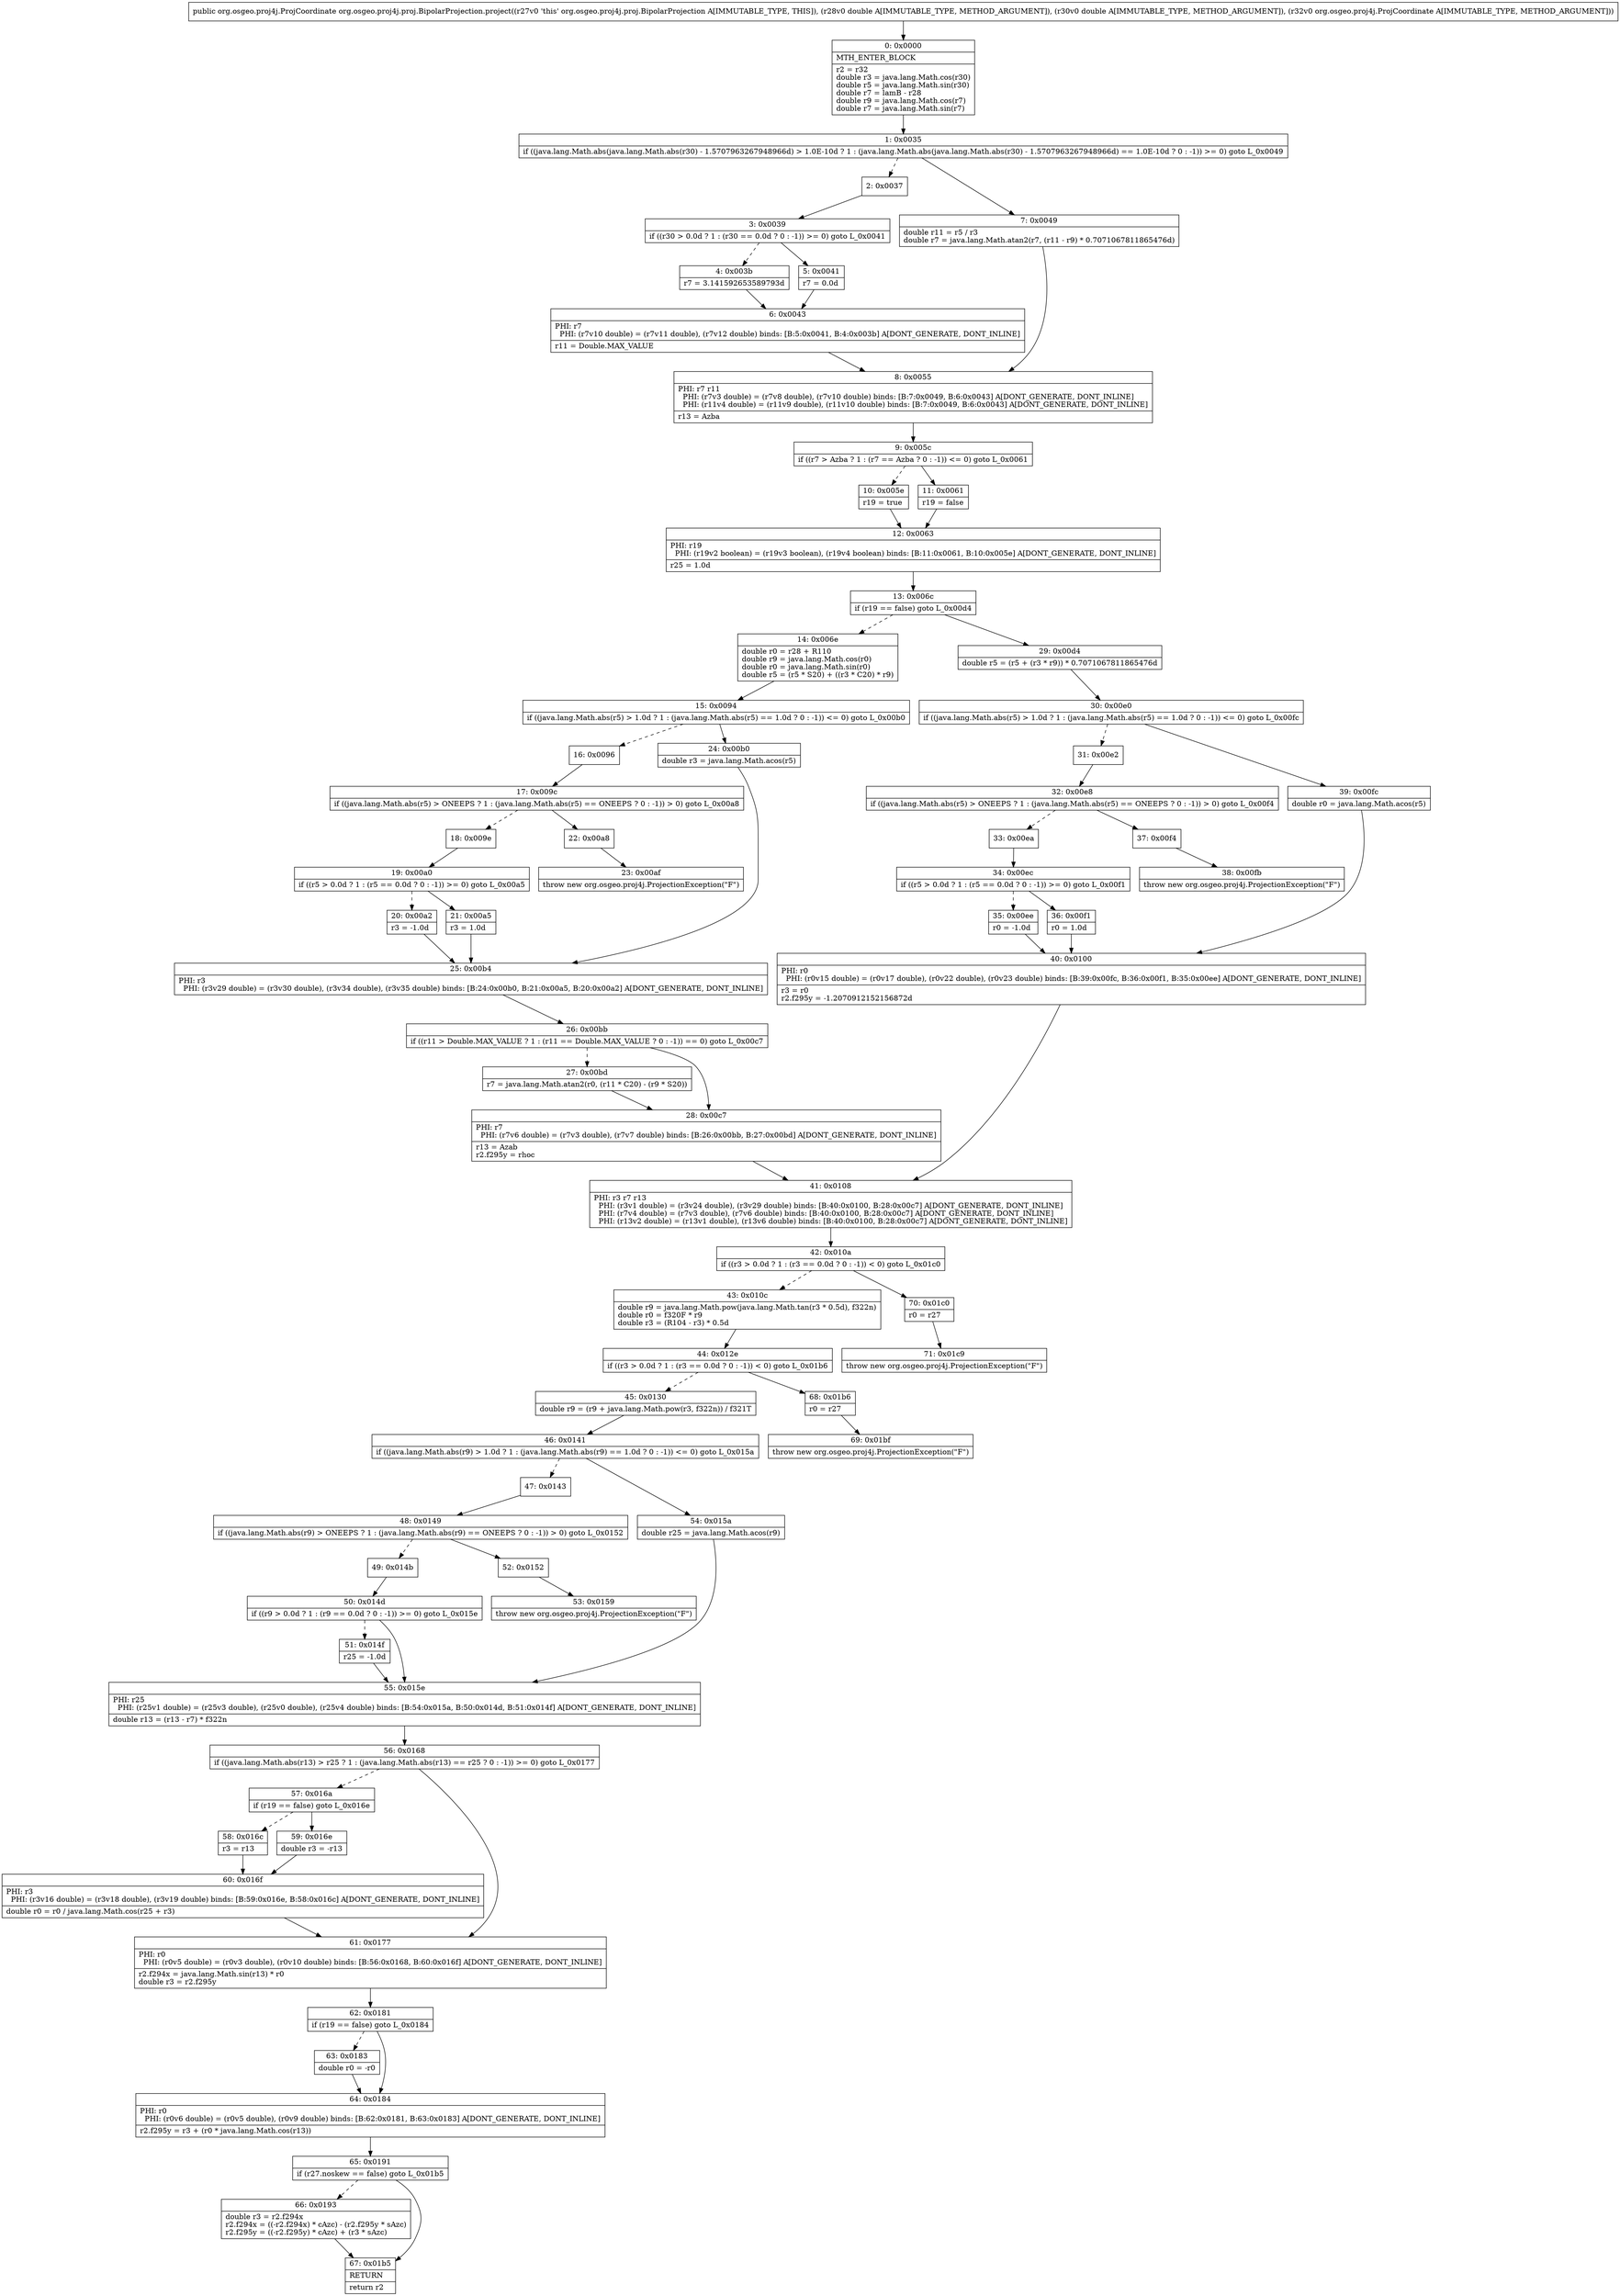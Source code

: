 digraph "CFG fororg.osgeo.proj4j.proj.BipolarProjection.project(DDLorg\/osgeo\/proj4j\/ProjCoordinate;)Lorg\/osgeo\/proj4j\/ProjCoordinate;" {
Node_0 [shape=record,label="{0\:\ 0x0000|MTH_ENTER_BLOCK\l|r2 = r32\ldouble r3 = java.lang.Math.cos(r30)\ldouble r5 = java.lang.Math.sin(r30)\ldouble r7 = lamB \- r28\ldouble r9 = java.lang.Math.cos(r7)\ldouble r7 = java.lang.Math.sin(r7)\l}"];
Node_1 [shape=record,label="{1\:\ 0x0035|if ((java.lang.Math.abs(java.lang.Math.abs(r30) \- 1.5707963267948966d) \> 1.0E\-10d ? 1 : (java.lang.Math.abs(java.lang.Math.abs(r30) \- 1.5707963267948966d) == 1.0E\-10d ? 0 : \-1)) \>= 0) goto L_0x0049\l}"];
Node_2 [shape=record,label="{2\:\ 0x0037}"];
Node_3 [shape=record,label="{3\:\ 0x0039|if ((r30 \> 0.0d ? 1 : (r30 == 0.0d ? 0 : \-1)) \>= 0) goto L_0x0041\l}"];
Node_4 [shape=record,label="{4\:\ 0x003b|r7 = 3.141592653589793d\l}"];
Node_5 [shape=record,label="{5\:\ 0x0041|r7 = 0.0d\l}"];
Node_6 [shape=record,label="{6\:\ 0x0043|PHI: r7 \l  PHI: (r7v10 double) = (r7v11 double), (r7v12 double) binds: [B:5:0x0041, B:4:0x003b] A[DONT_GENERATE, DONT_INLINE]\l|r11 = Double.MAX_VALUE\l}"];
Node_7 [shape=record,label="{7\:\ 0x0049|double r11 = r5 \/ r3\ldouble r7 = java.lang.Math.atan2(r7, (r11 \- r9) * 0.7071067811865476d)\l}"];
Node_8 [shape=record,label="{8\:\ 0x0055|PHI: r7 r11 \l  PHI: (r7v3 double) = (r7v8 double), (r7v10 double) binds: [B:7:0x0049, B:6:0x0043] A[DONT_GENERATE, DONT_INLINE]\l  PHI: (r11v4 double) = (r11v9 double), (r11v10 double) binds: [B:7:0x0049, B:6:0x0043] A[DONT_GENERATE, DONT_INLINE]\l|r13 = Azba\l}"];
Node_9 [shape=record,label="{9\:\ 0x005c|if ((r7 \> Azba ? 1 : (r7 == Azba ? 0 : \-1)) \<= 0) goto L_0x0061\l}"];
Node_10 [shape=record,label="{10\:\ 0x005e|r19 = true\l}"];
Node_11 [shape=record,label="{11\:\ 0x0061|r19 = false\l}"];
Node_12 [shape=record,label="{12\:\ 0x0063|PHI: r19 \l  PHI: (r19v2 boolean) = (r19v3 boolean), (r19v4 boolean) binds: [B:11:0x0061, B:10:0x005e] A[DONT_GENERATE, DONT_INLINE]\l|r25 = 1.0d\l}"];
Node_13 [shape=record,label="{13\:\ 0x006c|if (r19 == false) goto L_0x00d4\l}"];
Node_14 [shape=record,label="{14\:\ 0x006e|double r0 = r28 + R110\ldouble r9 = java.lang.Math.cos(r0)\ldouble r0 = java.lang.Math.sin(r0)\ldouble r5 = (r5 * S20) + ((r3 * C20) * r9)\l}"];
Node_15 [shape=record,label="{15\:\ 0x0094|if ((java.lang.Math.abs(r5) \> 1.0d ? 1 : (java.lang.Math.abs(r5) == 1.0d ? 0 : \-1)) \<= 0) goto L_0x00b0\l}"];
Node_16 [shape=record,label="{16\:\ 0x0096}"];
Node_17 [shape=record,label="{17\:\ 0x009c|if ((java.lang.Math.abs(r5) \> ONEEPS ? 1 : (java.lang.Math.abs(r5) == ONEEPS ? 0 : \-1)) \> 0) goto L_0x00a8\l}"];
Node_18 [shape=record,label="{18\:\ 0x009e}"];
Node_19 [shape=record,label="{19\:\ 0x00a0|if ((r5 \> 0.0d ? 1 : (r5 == 0.0d ? 0 : \-1)) \>= 0) goto L_0x00a5\l}"];
Node_20 [shape=record,label="{20\:\ 0x00a2|r3 = \-1.0d\l}"];
Node_21 [shape=record,label="{21\:\ 0x00a5|r3 = 1.0d\l}"];
Node_22 [shape=record,label="{22\:\ 0x00a8}"];
Node_23 [shape=record,label="{23\:\ 0x00af|throw new org.osgeo.proj4j.ProjectionException(\"F\")\l}"];
Node_24 [shape=record,label="{24\:\ 0x00b0|double r3 = java.lang.Math.acos(r5)\l}"];
Node_25 [shape=record,label="{25\:\ 0x00b4|PHI: r3 \l  PHI: (r3v29 double) = (r3v30 double), (r3v34 double), (r3v35 double) binds: [B:24:0x00b0, B:21:0x00a5, B:20:0x00a2] A[DONT_GENERATE, DONT_INLINE]\l}"];
Node_26 [shape=record,label="{26\:\ 0x00bb|if ((r11 \> Double.MAX_VALUE ? 1 : (r11 == Double.MAX_VALUE ? 0 : \-1)) == 0) goto L_0x00c7\l}"];
Node_27 [shape=record,label="{27\:\ 0x00bd|r7 = java.lang.Math.atan2(r0, (r11 * C20) \- (r9 * S20))\l}"];
Node_28 [shape=record,label="{28\:\ 0x00c7|PHI: r7 \l  PHI: (r7v6 double) = (r7v3 double), (r7v7 double) binds: [B:26:0x00bb, B:27:0x00bd] A[DONT_GENERATE, DONT_INLINE]\l|r13 = Azab\lr2.f295y = rhoc\l}"];
Node_29 [shape=record,label="{29\:\ 0x00d4|double r5 = (r5 + (r3 * r9)) * 0.7071067811865476d\l}"];
Node_30 [shape=record,label="{30\:\ 0x00e0|if ((java.lang.Math.abs(r5) \> 1.0d ? 1 : (java.lang.Math.abs(r5) == 1.0d ? 0 : \-1)) \<= 0) goto L_0x00fc\l}"];
Node_31 [shape=record,label="{31\:\ 0x00e2}"];
Node_32 [shape=record,label="{32\:\ 0x00e8|if ((java.lang.Math.abs(r5) \> ONEEPS ? 1 : (java.lang.Math.abs(r5) == ONEEPS ? 0 : \-1)) \> 0) goto L_0x00f4\l}"];
Node_33 [shape=record,label="{33\:\ 0x00ea}"];
Node_34 [shape=record,label="{34\:\ 0x00ec|if ((r5 \> 0.0d ? 1 : (r5 == 0.0d ? 0 : \-1)) \>= 0) goto L_0x00f1\l}"];
Node_35 [shape=record,label="{35\:\ 0x00ee|r0 = \-1.0d\l}"];
Node_36 [shape=record,label="{36\:\ 0x00f1|r0 = 1.0d\l}"];
Node_37 [shape=record,label="{37\:\ 0x00f4}"];
Node_38 [shape=record,label="{38\:\ 0x00fb|throw new org.osgeo.proj4j.ProjectionException(\"F\")\l}"];
Node_39 [shape=record,label="{39\:\ 0x00fc|double r0 = java.lang.Math.acos(r5)\l}"];
Node_40 [shape=record,label="{40\:\ 0x0100|PHI: r0 \l  PHI: (r0v15 double) = (r0v17 double), (r0v22 double), (r0v23 double) binds: [B:39:0x00fc, B:36:0x00f1, B:35:0x00ee] A[DONT_GENERATE, DONT_INLINE]\l|r3 = r0\lr2.f295y = \-1.2070912152156872d\l}"];
Node_41 [shape=record,label="{41\:\ 0x0108|PHI: r3 r7 r13 \l  PHI: (r3v1 double) = (r3v24 double), (r3v29 double) binds: [B:40:0x0100, B:28:0x00c7] A[DONT_GENERATE, DONT_INLINE]\l  PHI: (r7v4 double) = (r7v3 double), (r7v6 double) binds: [B:40:0x0100, B:28:0x00c7] A[DONT_GENERATE, DONT_INLINE]\l  PHI: (r13v2 double) = (r13v1 double), (r13v6 double) binds: [B:40:0x0100, B:28:0x00c7] A[DONT_GENERATE, DONT_INLINE]\l}"];
Node_42 [shape=record,label="{42\:\ 0x010a|if ((r3 \> 0.0d ? 1 : (r3 == 0.0d ? 0 : \-1)) \< 0) goto L_0x01c0\l}"];
Node_43 [shape=record,label="{43\:\ 0x010c|double r9 = java.lang.Math.pow(java.lang.Math.tan(r3 * 0.5d), f322n)\ldouble r0 = f320F * r9\ldouble r3 = (R104 \- r3) * 0.5d\l}"];
Node_44 [shape=record,label="{44\:\ 0x012e|if ((r3 \> 0.0d ? 1 : (r3 == 0.0d ? 0 : \-1)) \< 0) goto L_0x01b6\l}"];
Node_45 [shape=record,label="{45\:\ 0x0130|double r9 = (r9 + java.lang.Math.pow(r3, f322n)) \/ f321T\l}"];
Node_46 [shape=record,label="{46\:\ 0x0141|if ((java.lang.Math.abs(r9) \> 1.0d ? 1 : (java.lang.Math.abs(r9) == 1.0d ? 0 : \-1)) \<= 0) goto L_0x015a\l}"];
Node_47 [shape=record,label="{47\:\ 0x0143}"];
Node_48 [shape=record,label="{48\:\ 0x0149|if ((java.lang.Math.abs(r9) \> ONEEPS ? 1 : (java.lang.Math.abs(r9) == ONEEPS ? 0 : \-1)) \> 0) goto L_0x0152\l}"];
Node_49 [shape=record,label="{49\:\ 0x014b}"];
Node_50 [shape=record,label="{50\:\ 0x014d|if ((r9 \> 0.0d ? 1 : (r9 == 0.0d ? 0 : \-1)) \>= 0) goto L_0x015e\l}"];
Node_51 [shape=record,label="{51\:\ 0x014f|r25 = \-1.0d\l}"];
Node_52 [shape=record,label="{52\:\ 0x0152}"];
Node_53 [shape=record,label="{53\:\ 0x0159|throw new org.osgeo.proj4j.ProjectionException(\"F\")\l}"];
Node_54 [shape=record,label="{54\:\ 0x015a|double r25 = java.lang.Math.acos(r9)\l}"];
Node_55 [shape=record,label="{55\:\ 0x015e|PHI: r25 \l  PHI: (r25v1 double) = (r25v3 double), (r25v0 double), (r25v4 double) binds: [B:54:0x015a, B:50:0x014d, B:51:0x014f] A[DONT_GENERATE, DONT_INLINE]\l|double r13 = (r13 \- r7) * f322n\l}"];
Node_56 [shape=record,label="{56\:\ 0x0168|if ((java.lang.Math.abs(r13) \> r25 ? 1 : (java.lang.Math.abs(r13) == r25 ? 0 : \-1)) \>= 0) goto L_0x0177\l}"];
Node_57 [shape=record,label="{57\:\ 0x016a|if (r19 == false) goto L_0x016e\l}"];
Node_58 [shape=record,label="{58\:\ 0x016c|r3 = r13\l}"];
Node_59 [shape=record,label="{59\:\ 0x016e|double r3 = \-r13\l}"];
Node_60 [shape=record,label="{60\:\ 0x016f|PHI: r3 \l  PHI: (r3v16 double) = (r3v18 double), (r3v19 double) binds: [B:59:0x016e, B:58:0x016c] A[DONT_GENERATE, DONT_INLINE]\l|double r0 = r0 \/ java.lang.Math.cos(r25 + r3)\l}"];
Node_61 [shape=record,label="{61\:\ 0x0177|PHI: r0 \l  PHI: (r0v5 double) = (r0v3 double), (r0v10 double) binds: [B:56:0x0168, B:60:0x016f] A[DONT_GENERATE, DONT_INLINE]\l|r2.f294x = java.lang.Math.sin(r13) * r0\ldouble r3 = r2.f295y\l}"];
Node_62 [shape=record,label="{62\:\ 0x0181|if (r19 == false) goto L_0x0184\l}"];
Node_63 [shape=record,label="{63\:\ 0x0183|double r0 = \-r0\l}"];
Node_64 [shape=record,label="{64\:\ 0x0184|PHI: r0 \l  PHI: (r0v6 double) = (r0v5 double), (r0v9 double) binds: [B:62:0x0181, B:63:0x0183] A[DONT_GENERATE, DONT_INLINE]\l|r2.f295y = r3 + (r0 * java.lang.Math.cos(r13))\l}"];
Node_65 [shape=record,label="{65\:\ 0x0191|if (r27.noskew == false) goto L_0x01b5\l}"];
Node_66 [shape=record,label="{66\:\ 0x0193|double r3 = r2.f294x\lr2.f294x = ((\-r2.f294x) * cAzc) \- (r2.f295y * sAzc)\lr2.f295y = ((\-r2.f295y) * cAzc) + (r3 * sAzc)\l}"];
Node_67 [shape=record,label="{67\:\ 0x01b5|RETURN\l|return r2\l}"];
Node_68 [shape=record,label="{68\:\ 0x01b6|r0 = r27\l}"];
Node_69 [shape=record,label="{69\:\ 0x01bf|throw new org.osgeo.proj4j.ProjectionException(\"F\")\l}"];
Node_70 [shape=record,label="{70\:\ 0x01c0|r0 = r27\l}"];
Node_71 [shape=record,label="{71\:\ 0x01c9|throw new org.osgeo.proj4j.ProjectionException(\"F\")\l}"];
MethodNode[shape=record,label="{public org.osgeo.proj4j.ProjCoordinate org.osgeo.proj4j.proj.BipolarProjection.project((r27v0 'this' org.osgeo.proj4j.proj.BipolarProjection A[IMMUTABLE_TYPE, THIS]), (r28v0 double A[IMMUTABLE_TYPE, METHOD_ARGUMENT]), (r30v0 double A[IMMUTABLE_TYPE, METHOD_ARGUMENT]), (r32v0 org.osgeo.proj4j.ProjCoordinate A[IMMUTABLE_TYPE, METHOD_ARGUMENT])) }"];
MethodNode -> Node_0;
Node_0 -> Node_1;
Node_1 -> Node_2[style=dashed];
Node_1 -> Node_7;
Node_2 -> Node_3;
Node_3 -> Node_4[style=dashed];
Node_3 -> Node_5;
Node_4 -> Node_6;
Node_5 -> Node_6;
Node_6 -> Node_8;
Node_7 -> Node_8;
Node_8 -> Node_9;
Node_9 -> Node_10[style=dashed];
Node_9 -> Node_11;
Node_10 -> Node_12;
Node_11 -> Node_12;
Node_12 -> Node_13;
Node_13 -> Node_14[style=dashed];
Node_13 -> Node_29;
Node_14 -> Node_15;
Node_15 -> Node_16[style=dashed];
Node_15 -> Node_24;
Node_16 -> Node_17;
Node_17 -> Node_18[style=dashed];
Node_17 -> Node_22;
Node_18 -> Node_19;
Node_19 -> Node_20[style=dashed];
Node_19 -> Node_21;
Node_20 -> Node_25;
Node_21 -> Node_25;
Node_22 -> Node_23;
Node_24 -> Node_25;
Node_25 -> Node_26;
Node_26 -> Node_27[style=dashed];
Node_26 -> Node_28;
Node_27 -> Node_28;
Node_28 -> Node_41;
Node_29 -> Node_30;
Node_30 -> Node_31[style=dashed];
Node_30 -> Node_39;
Node_31 -> Node_32;
Node_32 -> Node_33[style=dashed];
Node_32 -> Node_37;
Node_33 -> Node_34;
Node_34 -> Node_35[style=dashed];
Node_34 -> Node_36;
Node_35 -> Node_40;
Node_36 -> Node_40;
Node_37 -> Node_38;
Node_39 -> Node_40;
Node_40 -> Node_41;
Node_41 -> Node_42;
Node_42 -> Node_43[style=dashed];
Node_42 -> Node_70;
Node_43 -> Node_44;
Node_44 -> Node_45[style=dashed];
Node_44 -> Node_68;
Node_45 -> Node_46;
Node_46 -> Node_47[style=dashed];
Node_46 -> Node_54;
Node_47 -> Node_48;
Node_48 -> Node_49[style=dashed];
Node_48 -> Node_52;
Node_49 -> Node_50;
Node_50 -> Node_51[style=dashed];
Node_50 -> Node_55;
Node_51 -> Node_55;
Node_52 -> Node_53;
Node_54 -> Node_55;
Node_55 -> Node_56;
Node_56 -> Node_57[style=dashed];
Node_56 -> Node_61;
Node_57 -> Node_58[style=dashed];
Node_57 -> Node_59;
Node_58 -> Node_60;
Node_59 -> Node_60;
Node_60 -> Node_61;
Node_61 -> Node_62;
Node_62 -> Node_63[style=dashed];
Node_62 -> Node_64;
Node_63 -> Node_64;
Node_64 -> Node_65;
Node_65 -> Node_66[style=dashed];
Node_65 -> Node_67;
Node_66 -> Node_67;
Node_68 -> Node_69;
Node_70 -> Node_71;
}


